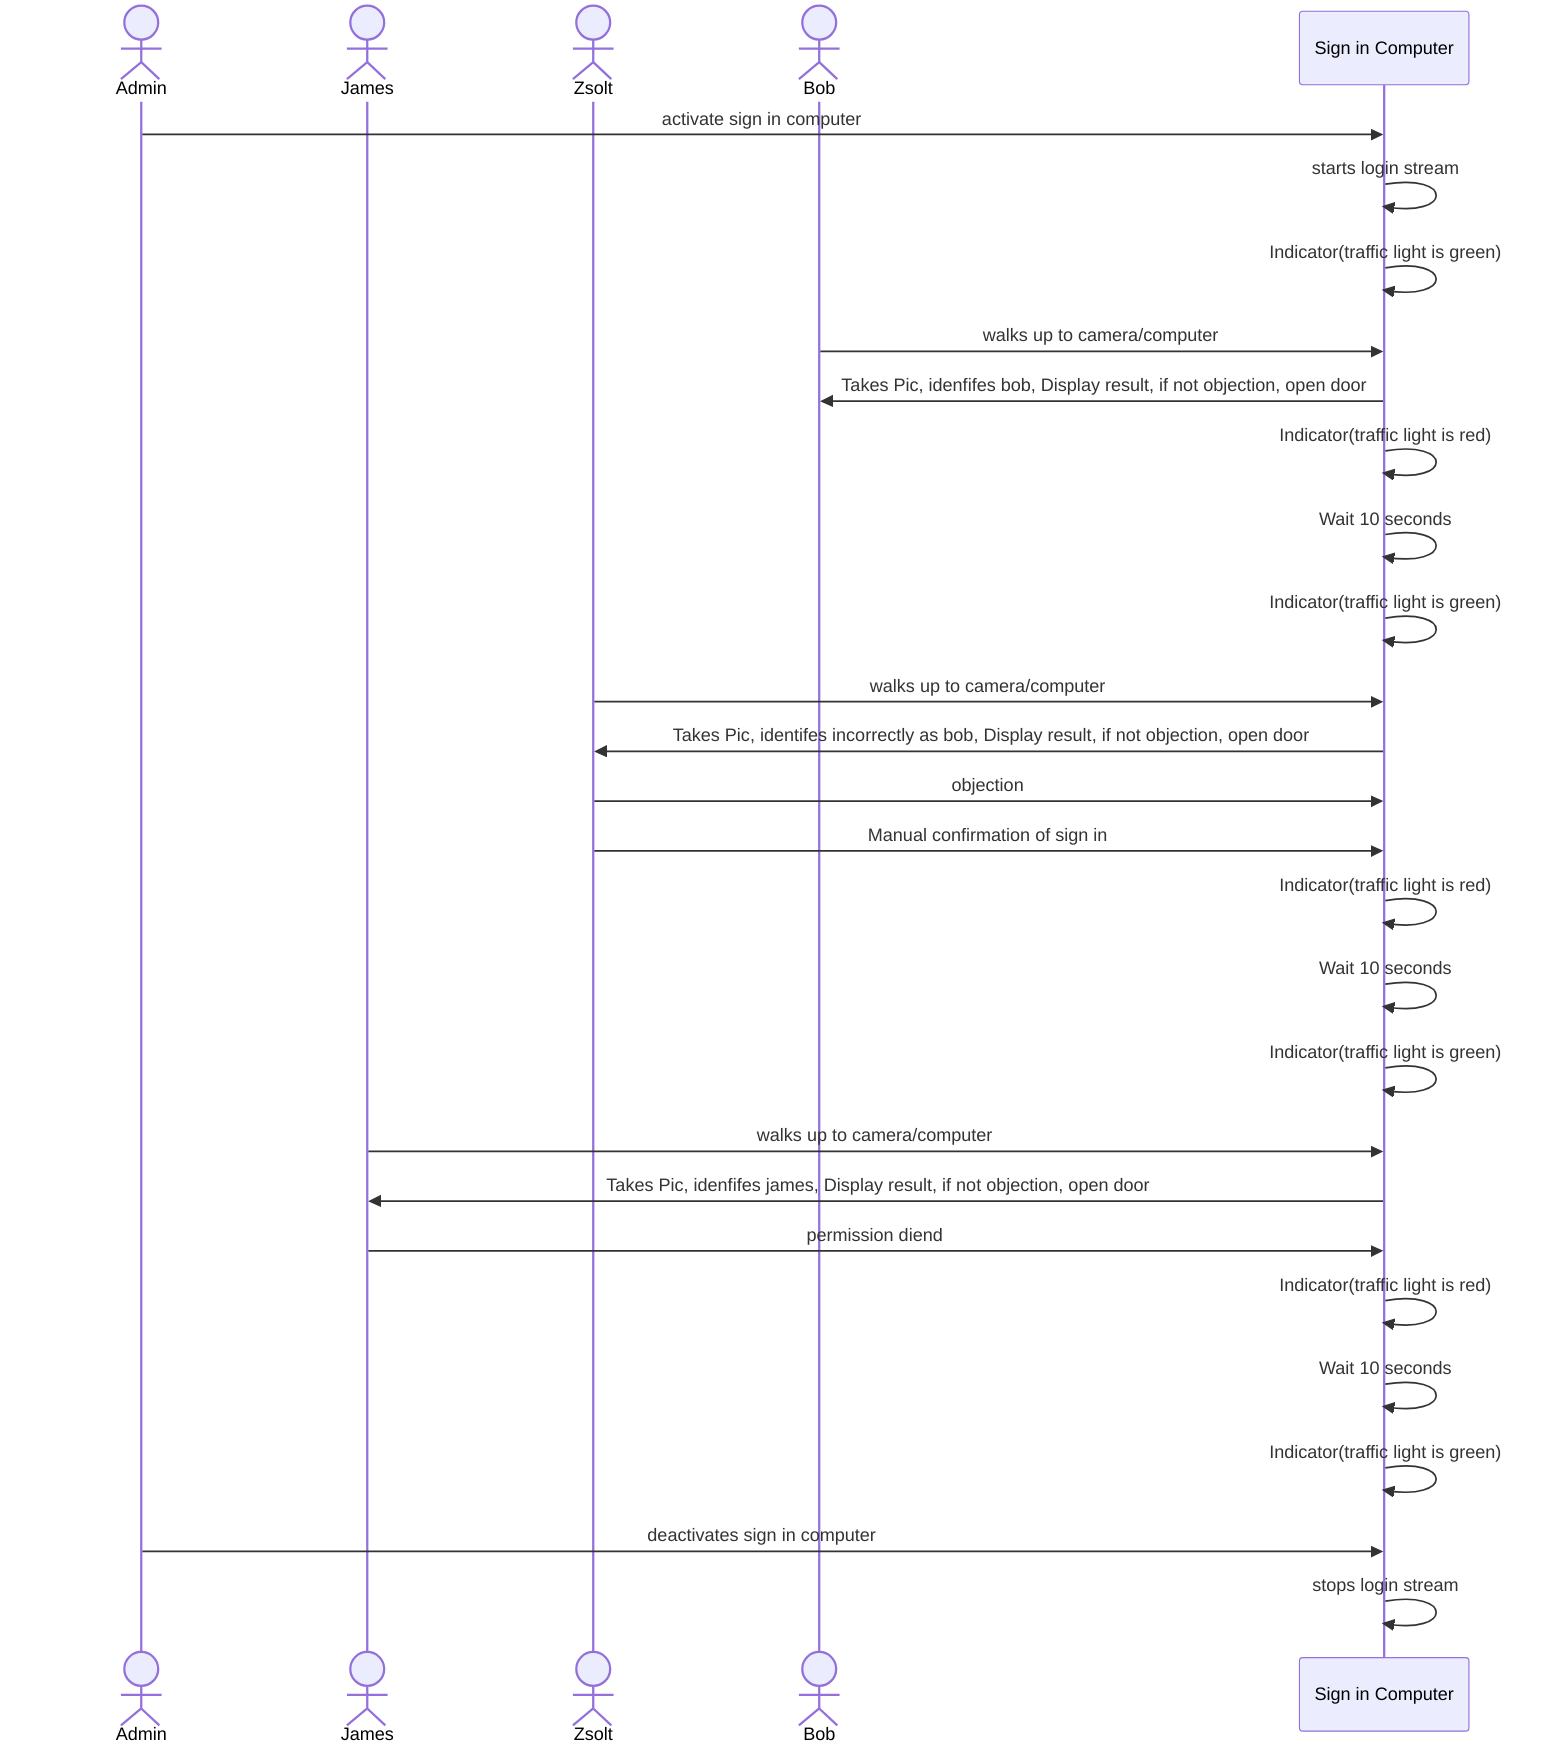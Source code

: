sequenceDiagram
    Actor admin as Admin

    Actor james as James
    Actor zsolt as Zsolt
    Actor bob as Bob

    Participant website as Sign in Computer

    admin->>website: activate sign in computer
    website->>website: starts login stream
    website->>website: Indicator(traffic light is green)

    bob->>website: walks up to camera/computer
    website->>bob: Takes Pic, idenfifes bob, Display result, if not objection, open door
    website->>website: Indicator(traffic light is red)
    website->>website: Wait 10 seconds
    website->>website: Indicator(traffic light is green)


    zsolt->>website: walks up to camera/computer
    website->>zsolt: Takes Pic, identifes incorrectly as bob, Display result, if not objection, open door
    zsolt->>website: objection
    zsolt->>website: Manual confirmation of sign in
    website->>website: Indicator(traffic light is red)
    website->>website: Wait 10 seconds
    website->>website: Indicator(traffic light is green)

    james->>website: walks up to camera/computer
    website->>james: Takes Pic, idenfifes james, Display result, if not objection, open door
    james->>website: permission diend
    website->>website: Indicator(traffic light is red)
    website->>website: Wait 10 seconds
    website->>website: Indicator(traffic light is green)


    admin->>website: deactivates sign in computer
    website->>website: stops login stream
